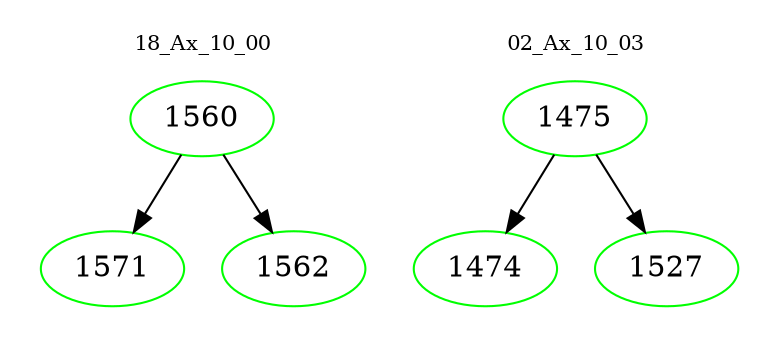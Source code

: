 digraph{
subgraph cluster_0 {
color = white
label = "18_Ax_10_00";
fontsize=10;
T0_1560 [label="1560", color="green"]
T0_1560 -> T0_1571 [color="black"]
T0_1571 [label="1571", color="green"]
T0_1560 -> T0_1562 [color="black"]
T0_1562 [label="1562", color="green"]
}
subgraph cluster_1 {
color = white
label = "02_Ax_10_03";
fontsize=10;
T1_1475 [label="1475", color="green"]
T1_1475 -> T1_1474 [color="black"]
T1_1474 [label="1474", color="green"]
T1_1475 -> T1_1527 [color="black"]
T1_1527 [label="1527", color="green"]
}
}
